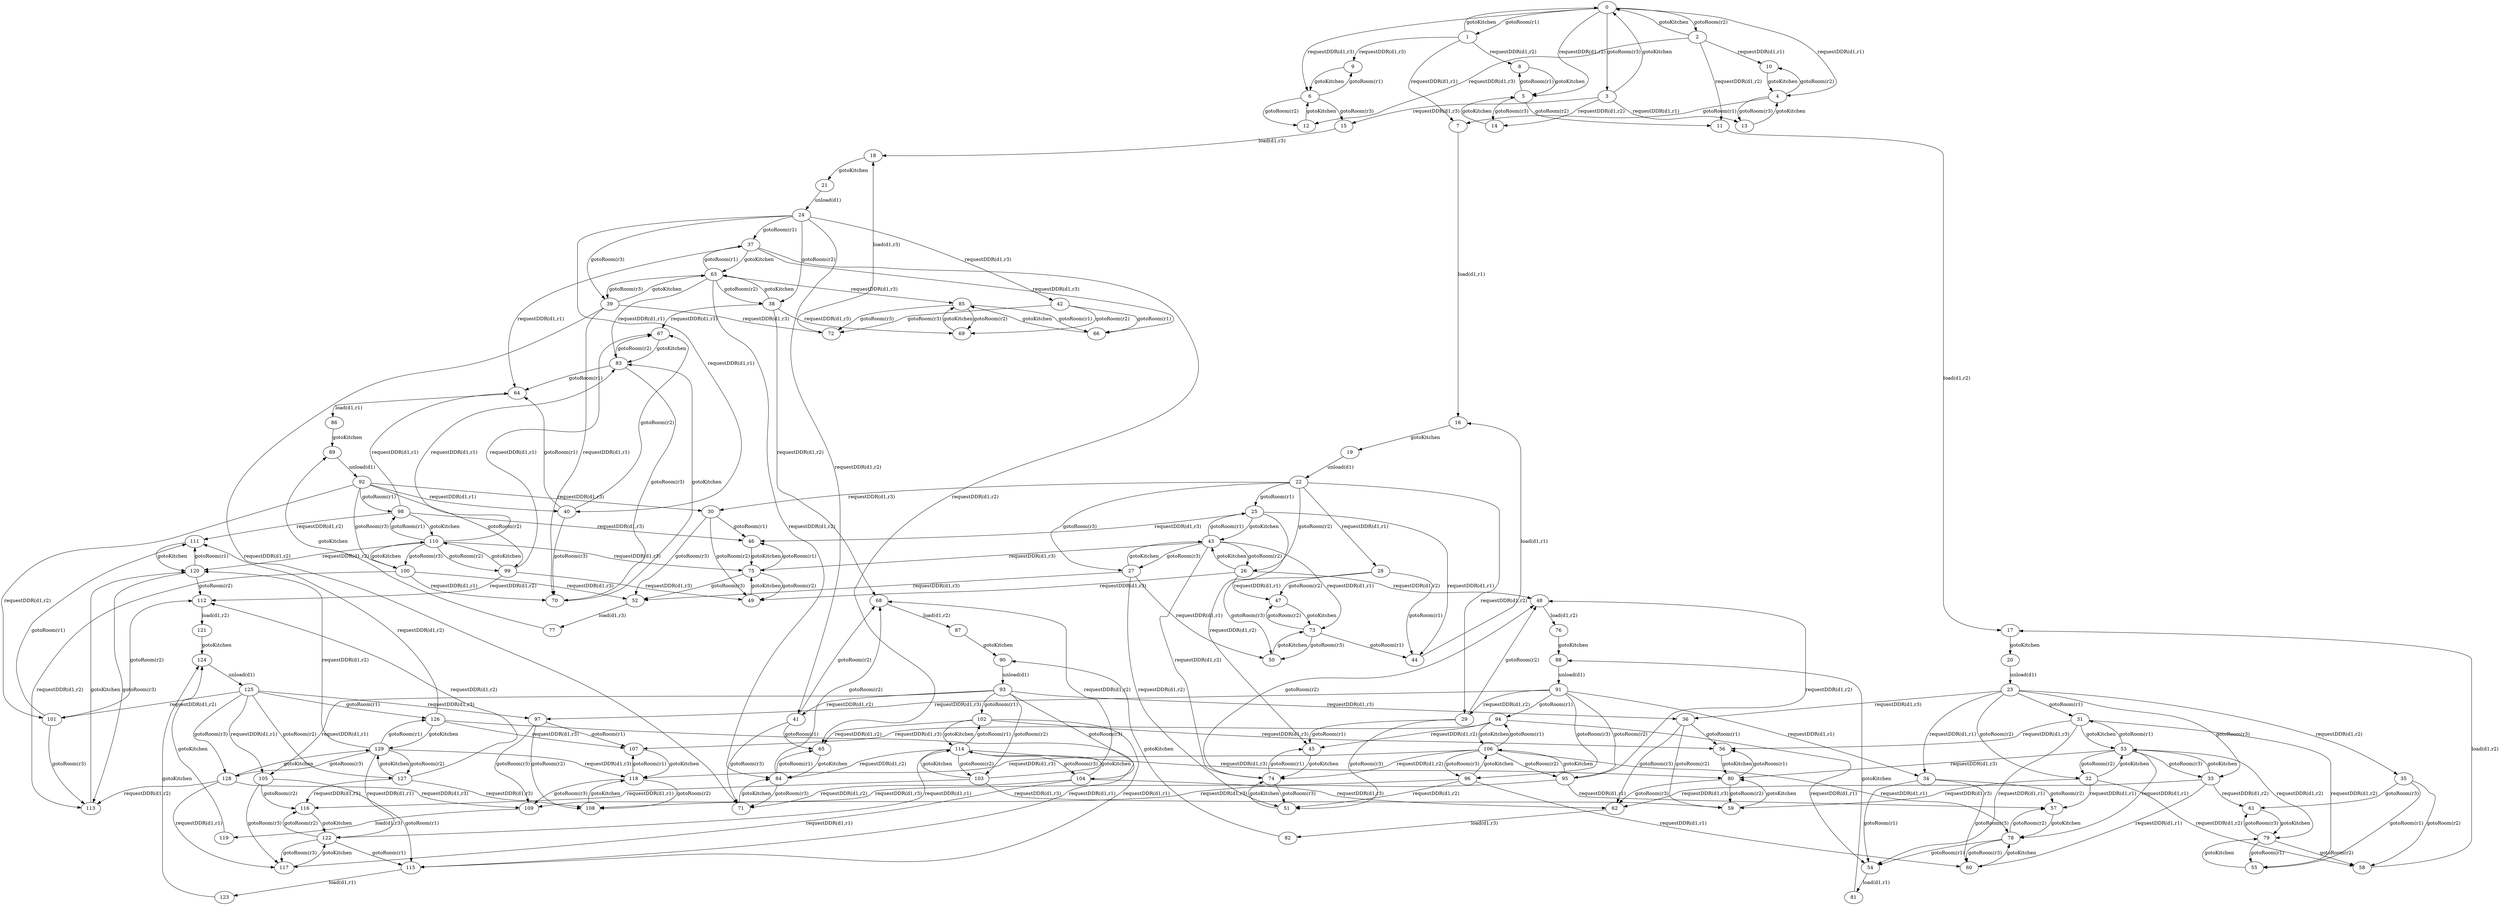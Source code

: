 digraph G {
	0;
	1;
	2;
	3;
	4;
	5;
	6;
	7;
	8;
	9;
	10;
	11;
	12;
	13;
	14;
	15;
	16;
	17;
	18;
	19;
	20;
	21;
	22;
	23;
	24;
	25;
	26;
	27;
	28;
	29;
	30;
	31;
	32;
	33;
	34;
	35;
	36;
	37;
	38;
	39;
	40;
	41;
	42;
	43;
	44;
	45;
	46;
	47;
	48;
	49;
	50;
	51;
	52;
	53;
	54;
	55;
	56;
	57;
	58;
	59;
	60;
	61;
	62;
	63;
	64;
	65;
	66;
	67;
	68;
	69;
	70;
	71;
	72;
	73;
	74;
	75;
	76;
	77;
	78;
	79;
	80;
	81;
	82;
	83;
	84;
	85;
	86;
	87;
	88;
	89;
	90;
	91;
	92;
	93;
	94;
	95;
	96;
	97;
	98;
	99;
	100;
	101;
	102;
	103;
	104;
	105;
	106;
	107;
	108;
	109;
	110;
	111;
	112;
	113;
	114;
	115;
	116;
	117;
	118;
	119;
	120;
	121;
	122;
	123;
	124;
	125;
	126;
	127;
	128;
	129;
	0 -> 1 [label="gotoRoom(r1)"];
	0 -> 2 [label="gotoRoom(r2)"];
	0 -> 3 [label="gotoRoom(r3)"];
	0 -> 4 [label="requestDDR(d1,r1)"];
	0 -> 5 [label="requestDDR(d1,r2)"];
	0 -> 6 [label="requestDDR(d1,r3)"];
	1 -> 0 [label="gotoKitchen"];
	1 -> 7 [label="requestDDR(d1,r1)"];
	1 -> 8 [label="requestDDR(d1,r2)"];
	1 -> 9 [label="requestDDR(d1,r3)"];
	2 -> 0 [label="gotoKitchen"];
	2 -> 10 [label="requestDDR(d1,r1)"];
	2 -> 11 [label="requestDDR(d1,r2)"];
	2 -> 12 [label="requestDDR(d1,r3)"];
	3 -> 0 [label="gotoKitchen"];
	3 -> 13 [label="requestDDR(d1,r1)"];
	3 -> 14 [label="requestDDR(d1,r2)"];
	3 -> 15 [label="requestDDR(d1,r3)"];
	4 -> 7 [label="gotoRoom(r1)"];
	4 -> 10 [label="gotoRoom(r2)"];
	4 -> 13 [label="gotoRoom(r3)"];
	5 -> 8 [label="gotoRoom(r1)"];
	5 -> 11 [label="gotoRoom(r2)"];
	5 -> 14 [label="gotoRoom(r3)"];
	6 -> 9 [label="gotoRoom(r1)"];
	6 -> 12 [label="gotoRoom(r2)"];
	6 -> 15 [label="gotoRoom(r3)"];
	7 -> 16 [label="load(d1,r1)"];
	8 -> 5 [label="gotoKitchen"];
	9 -> 6 [label="gotoKitchen"];
	10 -> 4 [label="gotoKitchen"];
	11 -> 17 [label="load(d1,r2)"];
	12 -> 6 [label="gotoKitchen"];
	13 -> 4 [label="gotoKitchen"];
	14 -> 5 [label="gotoKitchen"];
	15 -> 18 [label="load(d1,r3)"];
	16 -> 19 [label="gotoKitchen"];
	17 -> 20 [label="gotoKitchen"];
	18 -> 21 [label="gotoKitchen"];
	19 -> 22 [label="unload(d1)"];
	20 -> 23 [label="unload(d1)"];
	21 -> 24 [label="unload(d1)"];
	22 -> 25 [label="gotoRoom(r1)"];
	22 -> 26 [label="gotoRoom(r2)"];
	22 -> 27 [label="gotoRoom(r3)"];
	22 -> 28 [label="requestDDR(d1,r1)"];
	22 -> 29 [label="requestDDR(d1,r2)"];
	22 -> 30 [label="requestDDR(d1,r3)"];
	23 -> 31 [label="gotoRoom(r1)"];
	23 -> 32 [label="gotoRoom(r2)"];
	23 -> 33 [label="gotoRoom(r3)"];
	23 -> 34 [label="requestDDR(d1,r1)"];
	23 -> 35 [label="requestDDR(d1,r2)"];
	23 -> 36 [label="requestDDR(d1,r3)"];
	24 -> 37 [label="gotoRoom(r1)"];
	24 -> 38 [label="gotoRoom(r2)"];
	24 -> 39 [label="gotoRoom(r3)"];
	24 -> 40 [label="requestDDR(d1,r1)"];
	24 -> 41 [label="requestDDR(d1,r2)"];
	24 -> 42 [label="requestDDR(d1,r3)"];
	25 -> 43 [label="gotoKitchen"];
	25 -> 44 [label="requestDDR(d1,r1)"];
	25 -> 45 [label="requestDDR(d1,r2)"];
	25 -> 46 [label="requestDDR(d1,r3)"];
	26 -> 43 [label="gotoKitchen"];
	26 -> 47 [label="requestDDR(d1,r1)"];
	26 -> 48 [label="requestDDR(d1,r2)"];
	26 -> 49 [label="requestDDR(d1,r3)"];
	27 -> 43 [label="gotoKitchen"];
	27 -> 50 [label="requestDDR(d1,r1)"];
	27 -> 51 [label="requestDDR(d1,r2)"];
	27 -> 52 [label="requestDDR(d1,r3)"];
	28 -> 44 [label="gotoRoom(r1)"];
	28 -> 47 [label="gotoRoom(r2)"];
	28 -> 50 [label="gotoRoom(r3)"];
	29 -> 45 [label="gotoRoom(r1)"];
	29 -> 48 [label="gotoRoom(r2)"];
	29 -> 51 [label="gotoRoom(r3)"];
	30 -> 46 [label="gotoRoom(r1)"];
	30 -> 49 [label="gotoRoom(r2)"];
	30 -> 52 [label="gotoRoom(r3)"];
	31 -> 53 [label="gotoKitchen"];
	31 -> 54 [label="requestDDR(d1,r1)"];
	31 -> 55 [label="requestDDR(d1,r2)"];
	31 -> 56 [label="requestDDR(d1,r3)"];
	32 -> 53 [label="gotoKitchen"];
	32 -> 57 [label="requestDDR(d1,r1)"];
	32 -> 58 [label="requestDDR(d1,r2)"];
	32 -> 59 [label="requestDDR(d1,r3)"];
	33 -> 53 [label="gotoKitchen"];
	33 -> 60 [label="requestDDR(d1,r1)"];
	33 -> 61 [label="requestDDR(d1,r2)"];
	33 -> 62 [label="requestDDR(d1,r3)"];
	34 -> 54 [label="gotoRoom(r1)"];
	34 -> 57 [label="gotoRoom(r2)"];
	34 -> 60 [label="gotoRoom(r3)"];
	35 -> 55 [label="gotoRoom(r1)"];
	35 -> 58 [label="gotoRoom(r2)"];
	35 -> 61 [label="gotoRoom(r3)"];
	36 -> 56 [label="gotoRoom(r1)"];
	36 -> 59 [label="gotoRoom(r2)"];
	36 -> 62 [label="gotoRoom(r3)"];
	37 -> 63 [label="gotoKitchen"];
	37 -> 64 [label="requestDDR(d1,r1)"];
	37 -> 65 [label="requestDDR(d1,r2)"];
	37 -> 66 [label="requestDDR(d1,r3)"];
	38 -> 63 [label="gotoKitchen"];
	38 -> 67 [label="requestDDR(d1,r1)"];
	38 -> 68 [label="requestDDR(d1,r2)"];
	38 -> 69 [label="requestDDR(d1,r3)"];
	39 -> 63 [label="gotoKitchen"];
	39 -> 70 [label="requestDDR(d1,r1)"];
	39 -> 71 [label="requestDDR(d1,r2)"];
	39 -> 72 [label="requestDDR(d1,r3)"];
	40 -> 64 [label="gotoRoom(r1)"];
	40 -> 67 [label="gotoRoom(r2)"];
	40 -> 70 [label="gotoRoom(r3)"];
	41 -> 65 [label="gotoRoom(r1)"];
	41 -> 68 [label="gotoRoom(r2)"];
	41 -> 71 [label="gotoRoom(r3)"];
	42 -> 66 [label="gotoRoom(r1)"];
	42 -> 69 [label="gotoRoom(r2)"];
	42 -> 72 [label="gotoRoom(r3)"];
	43 -> 25 [label="gotoRoom(r1)"];
	43 -> 26 [label="gotoRoom(r2)"];
	43 -> 27 [label="gotoRoom(r3)"];
	43 -> 73 [label="requestDDR(d1,r1)"];
	43 -> 74 [label="requestDDR(d1,r2)"];
	43 -> 75 [label="requestDDR(d1,r3)"];
	44 -> 16 [label="load(d1,r1)"];
	45 -> 74 [label="gotoKitchen"];
	46 -> 75 [label="gotoKitchen"];
	47 -> 73 [label="gotoKitchen"];
	48 -> 76 [label="load(d1,r2)"];
	49 -> 75 [label="gotoKitchen"];
	50 -> 73 [label="gotoKitchen"];
	51 -> 74 [label="gotoKitchen"];
	52 -> 77 [label="load(d1,r3)"];
	53 -> 31 [label="gotoRoom(r1)"];
	53 -> 32 [label="gotoRoom(r2)"];
	53 -> 33 [label="gotoRoom(r3)"];
	53 -> 78 [label="requestDDR(d1,r1)"];
	53 -> 79 [label="requestDDR(d1,r2)"];
	53 -> 80 [label="requestDDR(d1,r3)"];
	54 -> 81 [label="load(d1,r1)"];
	55 -> 79 [label="gotoKitchen"];
	56 -> 80 [label="gotoKitchen"];
	57 -> 78 [label="gotoKitchen"];
	58 -> 17 [label="load(d1,r2)"];
	59 -> 80 [label="gotoKitchen"];
	60 -> 78 [label="gotoKitchen"];
	61 -> 79 [label="gotoKitchen"];
	62 -> 82 [label="load(d1,r3)"];
	63 -> 37 [label="gotoRoom(r1)"];
	63 -> 38 [label="gotoRoom(r2)"];
	63 -> 39 [label="gotoRoom(r3)"];
	63 -> 83 [label="requestDDR(d1,r1)"];
	63 -> 84 [label="requestDDR(d1,r2)"];
	63 -> 85 [label="requestDDR(d1,r3)"];
	64 -> 86 [label="load(d1,r1)"];
	65 -> 84 [label="gotoKitchen"];
	66 -> 85 [label="gotoKitchen"];
	67 -> 83 [label="gotoKitchen"];
	68 -> 87 [label="load(d1,r2)"];
	69 -> 85 [label="gotoKitchen"];
	70 -> 83 [label="gotoKitchen"];
	71 -> 84 [label="gotoKitchen"];
	72 -> 18 [label="load(d1,r3)"];
	73 -> 44 [label="gotoRoom(r1)"];
	73 -> 47 [label="gotoRoom(r2)"];
	73 -> 50 [label="gotoRoom(r3)"];
	74 -> 45 [label="gotoRoom(r1)"];
	74 -> 48 [label="gotoRoom(r2)"];
	74 -> 51 [label="gotoRoom(r3)"];
	75 -> 46 [label="gotoRoom(r1)"];
	75 -> 49 [label="gotoRoom(r2)"];
	75 -> 52 [label="gotoRoom(r3)"];
	76 -> 88 [label="gotoKitchen"];
	77 -> 89 [label="gotoKitchen"];
	78 -> 54 [label="gotoRoom(r1)"];
	78 -> 57 [label="gotoRoom(r2)"];
	78 -> 60 [label="gotoRoom(r3)"];
	79 -> 55 [label="gotoRoom(r1)"];
	79 -> 58 [label="gotoRoom(r2)"];
	79 -> 61 [label="gotoRoom(r3)"];
	80 -> 56 [label="gotoRoom(r1)"];
	80 -> 59 [label="gotoRoom(r2)"];
	80 -> 62 [label="gotoRoom(r3)"];
	81 -> 88 [label="gotoKitchen"];
	82 -> 90 [label="gotoKitchen"];
	83 -> 64 [label="gotoRoom(r1)"];
	83 -> 67 [label="gotoRoom(r2)"];
	83 -> 70 [label="gotoRoom(r3)"];
	84 -> 65 [label="gotoRoom(r1)"];
	84 -> 68 [label="gotoRoom(r2)"];
	84 -> 71 [label="gotoRoom(r3)"];
	85 -> 66 [label="gotoRoom(r1)"];
	85 -> 69 [label="gotoRoom(r2)"];
	85 -> 72 [label="gotoRoom(r3)"];
	86 -> 89 [label="gotoKitchen"];
	87 -> 90 [label="gotoKitchen"];
	88 -> 91 [label="unload(d1)"];
	89 -> 92 [label="unload(d1)"];
	90 -> 93 [label="unload(d1)"];
	91 -> 94 [label="gotoRoom(r1)"];
	91 -> 95 [label="gotoRoom(r2)"];
	91 -> 96 [label="gotoRoom(r3)"];
	91 -> 34 [label="requestDDR(d1,r1)"];
	91 -> 29 [label="requestDDR(d1,r2)"];
	91 -> 97 [label="requestDDR(d1,r3)"];
	92 -> 98 [label="gotoRoom(r1)"];
	92 -> 99 [label="gotoRoom(r2)"];
	92 -> 100 [label="gotoRoom(r3)"];
	92 -> 40 [label="requestDDR(d1,r1)"];
	92 -> 101 [label="requestDDR(d1,r2)"];
	92 -> 30 [label="requestDDR(d1,r3)"];
	93 -> 102 [label="gotoRoom(r1)"];
	93 -> 103 [label="gotoRoom(r2)"];
	93 -> 104 [label="gotoRoom(r3)"];
	93 -> 105 [label="requestDDR(d1,r1)"];
	93 -> 41 [label="requestDDR(d1,r2)"];
	93 -> 36 [label="requestDDR(d1,r3)"];
	94 -> 106 [label="gotoKitchen"];
	94 -> 54 [label="requestDDR(d1,r1)"];
	94 -> 45 [label="requestDDR(d1,r2)"];
	94 -> 107 [label="requestDDR(d1,r3)"];
	95 -> 106 [label="gotoKitchen"];
	95 -> 57 [label="requestDDR(d1,r1)"];
	95 -> 48 [label="requestDDR(d1,r2)"];
	95 -> 108 [label="requestDDR(d1,r3)"];
	96 -> 106 [label="gotoKitchen"];
	96 -> 60 [label="requestDDR(d1,r1)"];
	96 -> 51 [label="requestDDR(d1,r2)"];
	96 -> 109 [label="requestDDR(d1,r3)"];
	97 -> 107 [label="gotoRoom(r1)"];
	97 -> 108 [label="gotoRoom(r2)"];
	97 -> 109 [label="gotoRoom(r3)"];
	98 -> 110 [label="gotoKitchen"];
	98 -> 64 [label="requestDDR(d1,r1)"];
	98 -> 111 [label="requestDDR(d1,r2)"];
	98 -> 46 [label="requestDDR(d1,r3)"];
	99 -> 110 [label="gotoKitchen"];
	99 -> 67 [label="requestDDR(d1,r1)"];
	99 -> 112 [label="requestDDR(d1,r2)"];
	99 -> 49 [label="requestDDR(d1,r3)"];
	100 -> 110 [label="gotoKitchen"];
	100 -> 70 [label="requestDDR(d1,r1)"];
	100 -> 113 [label="requestDDR(d1,r2)"];
	100 -> 52 [label="requestDDR(d1,r3)"];
	101 -> 111 [label="gotoRoom(r1)"];
	101 -> 112 [label="gotoRoom(r2)"];
	101 -> 113 [label="gotoRoom(r3)"];
	102 -> 114 [label="gotoKitchen"];
	102 -> 115 [label="requestDDR(d1,r1)"];
	102 -> 65 [label="requestDDR(d1,r2)"];
	102 -> 56 [label="requestDDR(d1,r3)"];
	103 -> 114 [label="gotoKitchen"];
	103 -> 116 [label="requestDDR(d1,r1)"];
	103 -> 68 [label="requestDDR(d1,r2)"];
	103 -> 59 [label="requestDDR(d1,r3)"];
	104 -> 114 [label="gotoKitchen"];
	104 -> 117 [label="requestDDR(d1,r1)"];
	104 -> 71 [label="requestDDR(d1,r2)"];
	104 -> 62 [label="requestDDR(d1,r3)"];
	105 -> 115 [label="gotoRoom(r1)"];
	105 -> 116 [label="gotoRoom(r2)"];
	105 -> 117 [label="gotoRoom(r3)"];
	106 -> 94 [label="gotoRoom(r1)"];
	106 -> 95 [label="gotoRoom(r2)"];
	106 -> 96 [label="gotoRoom(r3)"];
	106 -> 78 [label="requestDDR(d1,r1)"];
	106 -> 74 [label="requestDDR(d1,r2)"];
	106 -> 118 [label="requestDDR(d1,r3)"];
	107 -> 118 [label="gotoKitchen"];
	108 -> 118 [label="gotoKitchen"];
	109 -> 119 [label="load(d1,r3)"];
	110 -> 98 [label="gotoRoom(r1)"];
	110 -> 99 [label="gotoRoom(r2)"];
	110 -> 100 [label="gotoRoom(r3)"];
	110 -> 83 [label="requestDDR(d1,r1)"];
	110 -> 120 [label="requestDDR(d1,r2)"];
	110 -> 75 [label="requestDDR(d1,r3)"];
	111 -> 120 [label="gotoKitchen"];
	112 -> 121 [label="load(d1,r2)"];
	113 -> 120 [label="gotoKitchen"];
	114 -> 102 [label="gotoRoom(r1)"];
	114 -> 103 [label="gotoRoom(r2)"];
	114 -> 104 [label="gotoRoom(r3)"];
	114 -> 122 [label="requestDDR(d1,r1)"];
	114 -> 84 [label="requestDDR(d1,r2)"];
	114 -> 80 [label="requestDDR(d1,r3)"];
	115 -> 123 [label="load(d1,r1)"];
	116 -> 122 [label="gotoKitchen"];
	117 -> 122 [label="gotoKitchen"];
	118 -> 107 [label="gotoRoom(r1)"];
	118 -> 108 [label="gotoRoom(r2)"];
	118 -> 109 [label="gotoRoom(r3)"];
	119 -> 124 [label="gotoKitchen"];
	120 -> 111 [label="gotoRoom(r1)"];
	120 -> 112 [label="gotoRoom(r2)"];
	120 -> 113 [label="gotoRoom(r3)"];
	121 -> 124 [label="gotoKitchen"];
	122 -> 115 [label="gotoRoom(r1)"];
	122 -> 116 [label="gotoRoom(r2)"];
	122 -> 117 [label="gotoRoom(r3)"];
	123 -> 124 [label="gotoKitchen"];
	124 -> 125 [label="unload(d1)"];
	125 -> 126 [label="gotoRoom(r1)"];
	125 -> 127 [label="gotoRoom(r2)"];
	125 -> 128 [label="gotoRoom(r3)"];
	125 -> 105 [label="requestDDR(d1,r1)"];
	125 -> 101 [label="requestDDR(d1,r2)"];
	125 -> 97 [label="requestDDR(d1,r3)"];
	126 -> 129 [label="gotoKitchen"];
	126 -> 115 [label="requestDDR(d1,r1)"];
	126 -> 111 [label="requestDDR(d1,r2)"];
	126 -> 107 [label="requestDDR(d1,r3)"];
	127 -> 129 [label="gotoKitchen"];
	127 -> 116 [label="requestDDR(d1,r1)"];
	127 -> 112 [label="requestDDR(d1,r2)"];
	127 -> 108 [label="requestDDR(d1,r3)"];
	128 -> 129 [label="gotoKitchen"];
	128 -> 117 [label="requestDDR(d1,r1)"];
	128 -> 113 [label="requestDDR(d1,r2)"];
	128 -> 109 [label="requestDDR(d1,r3)"];
	129 -> 126 [label="gotoRoom(r1)"];
	129 -> 127 [label="gotoRoom(r2)"];
	129 -> 128 [label="gotoRoom(r3)"];
	129 -> 122 [label="requestDDR(d1,r1)"];
	129 -> 120 [label="requestDDR(d1,r2)"];
	129 -> 118 [label="requestDDR(d1,r3)"];
}
